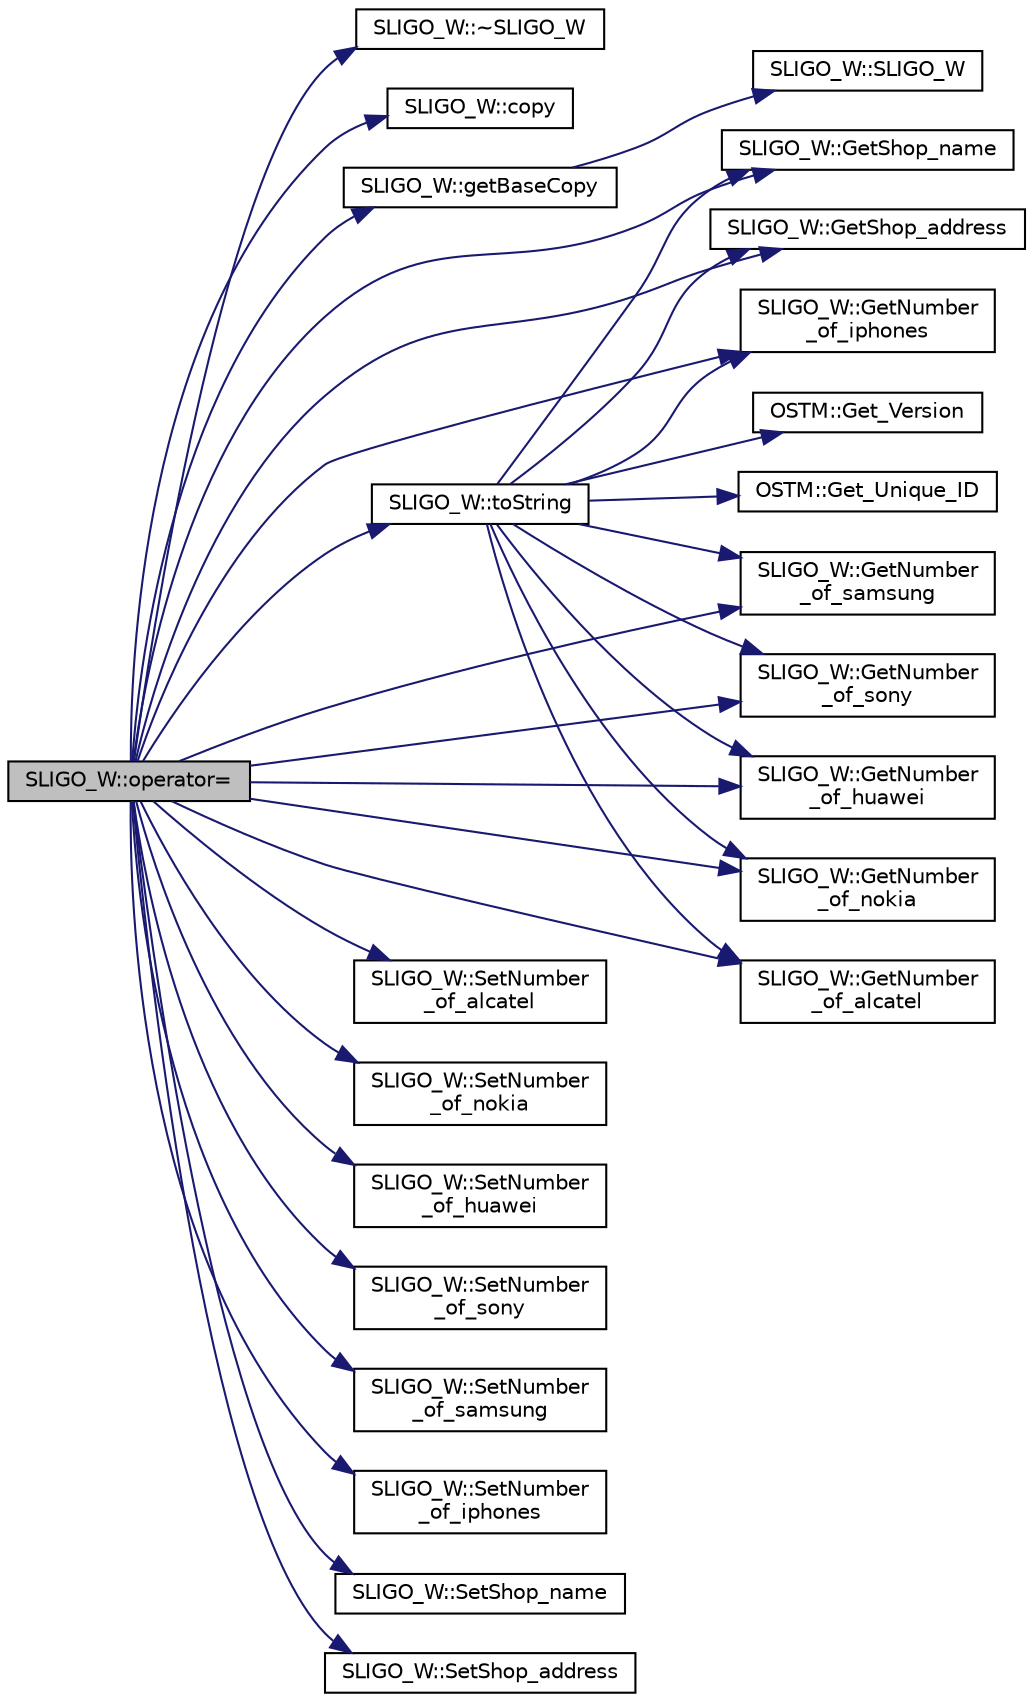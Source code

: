 digraph "SLIGO_W::operator="
{
  edge [fontname="Helvetica",fontsize="10",labelfontname="Helvetica",labelfontsize="10"];
  node [fontname="Helvetica",fontsize="10",shape=record];
  rankdir="LR";
  Node1 [label="SLIGO_W::operator=",height=0.2,width=0.4,color="black", fillcolor="grey75", style="filled", fontcolor="black"];
  Node1 -> Node2 [color="midnightblue",fontsize="10",style="solid"];
  Node2 [label="SLIGO_W::~SLIGO_W",height=0.2,width=0.4,color="black", fillcolor="white", style="filled",URL="$class_s_l_i_g_o___w.html#aa6cc833af07309dee5eb2493cddf443c"];
  Node1 -> Node3 [color="midnightblue",fontsize="10",style="solid"];
  Node3 [label="SLIGO_W::copy",height=0.2,width=0.4,color="black", fillcolor="white", style="filled",URL="$class_s_l_i_g_o___w.html#acd5ae7347e6ca94c52eb013e07a66116",tooltip="copy function, make deep copy of the object/pointer "];
  Node1 -> Node4 [color="midnightblue",fontsize="10",style="solid"];
  Node4 [label="SLIGO_W::getBaseCopy",height=0.2,width=0.4,color="black", fillcolor="white", style="filled",URL="$class_s_l_i_g_o___w.html#a37ead49afd27bfe7e404d1d7626f09fe",tooltip="getBaseCopy function, make deep copy of the object/pointer and Return a new BANK* type object ..."];
  Node4 -> Node5 [color="midnightblue",fontsize="10",style="solid"];
  Node5 [label="SLIGO_W::SLIGO_W",height=0.2,width=0.4,color="black", fillcolor="white", style="filled",URL="$class_s_l_i_g_o___w.html#a9b669809dc7cf8d9982181ac7997b0da"];
  Node1 -> Node6 [color="midnightblue",fontsize="10",style="solid"];
  Node6 [label="SLIGO_W::toString",height=0.2,width=0.4,color="black", fillcolor="white", style="filled",URL="$class_s_l_i_g_o___w.html#a8f49deaa85f48ff29dd8cdeb7c9dda56",tooltip="_cast, is use to cast bak the std::shared_ptr<OSTM> to the required type "];
  Node6 -> Node7 [color="midnightblue",fontsize="10",style="solid"];
  Node7 [label="SLIGO_W::GetShop_name",height=0.2,width=0.4,color="black", fillcolor="white", style="filled",URL="$class_s_l_i_g_o___w.html#ae788518e30d9d311eb28f37da932367a"];
  Node6 -> Node8 [color="midnightblue",fontsize="10",style="solid"];
  Node8 [label="OSTM::Get_Unique_ID",height=0.2,width=0.4,color="black", fillcolor="white", style="filled",URL="$class_o_s_t_m.html#a5a01a8b98d16b1d1904ecf9356e7b71d",tooltip="getter for unique id "];
  Node6 -> Node9 [color="midnightblue",fontsize="10",style="solid"];
  Node9 [label="SLIGO_W::GetShop_address",height=0.2,width=0.4,color="black", fillcolor="white", style="filled",URL="$class_s_l_i_g_o___w.html#a66a2315d531231e34c5056e9bc917797"];
  Node6 -> Node10 [color="midnightblue",fontsize="10",style="solid"];
  Node10 [label="SLIGO_W::GetNumber\l_of_iphones",height=0.2,width=0.4,color="black", fillcolor="white", style="filled",URL="$class_s_l_i_g_o___w.html#a780b3a690f5cbbf7593ffc6612b3d743"];
  Node6 -> Node11 [color="midnightblue",fontsize="10",style="solid"];
  Node11 [label="SLIGO_W::GetNumber\l_of_samsung",height=0.2,width=0.4,color="black", fillcolor="white", style="filled",URL="$class_s_l_i_g_o___w.html#aa4b6200a00c2a14924b7ff1ae3896b61"];
  Node6 -> Node12 [color="midnightblue",fontsize="10",style="solid"];
  Node12 [label="SLIGO_W::GetNumber\l_of_sony",height=0.2,width=0.4,color="black", fillcolor="white", style="filled",URL="$class_s_l_i_g_o___w.html#a62822c4fb80f739bee61767238a29e14"];
  Node6 -> Node13 [color="midnightblue",fontsize="10",style="solid"];
  Node13 [label="SLIGO_W::GetNumber\l_of_huawei",height=0.2,width=0.4,color="black", fillcolor="white", style="filled",URL="$class_s_l_i_g_o___w.html#a5804f623f4eb290df4f6b3aba59230d6"];
  Node6 -> Node14 [color="midnightblue",fontsize="10",style="solid"];
  Node14 [label="SLIGO_W::GetNumber\l_of_nokia",height=0.2,width=0.4,color="black", fillcolor="white", style="filled",URL="$class_s_l_i_g_o___w.html#a1aa9c9f001b37f3fdcdffae009319298"];
  Node6 -> Node15 [color="midnightblue",fontsize="10",style="solid"];
  Node15 [label="SLIGO_W::GetNumber\l_of_alcatel",height=0.2,width=0.4,color="black", fillcolor="white", style="filled",URL="$class_s_l_i_g_o___w.html#a5afed1018d0629a1e08fc266d05a94d9"];
  Node6 -> Node16 [color="midnightblue",fontsize="10",style="solid"];
  Node16 [label="OSTM::Get_Version",height=0.2,width=0.4,color="black", fillcolor="white", style="filled",URL="$class_o_s_t_m.html#a1f1db9d482f22c8e7caa17dfb340626b",tooltip="getter for version number "];
  Node1 -> Node17 [color="midnightblue",fontsize="10",style="solid"];
  Node17 [label="SLIGO_W::SetNumber\l_of_alcatel",height=0.2,width=0.4,color="black", fillcolor="white", style="filled",URL="$class_s_l_i_g_o___w.html#abbd14fe78b2f5881020630842194aa5b"];
  Node1 -> Node15 [color="midnightblue",fontsize="10",style="solid"];
  Node1 -> Node18 [color="midnightblue",fontsize="10",style="solid"];
  Node18 [label="SLIGO_W::SetNumber\l_of_nokia",height=0.2,width=0.4,color="black", fillcolor="white", style="filled",URL="$class_s_l_i_g_o___w.html#a2b748e4d815e0f2bdb8fb1b0e85b2636"];
  Node1 -> Node14 [color="midnightblue",fontsize="10",style="solid"];
  Node1 -> Node19 [color="midnightblue",fontsize="10",style="solid"];
  Node19 [label="SLIGO_W::SetNumber\l_of_huawei",height=0.2,width=0.4,color="black", fillcolor="white", style="filled",URL="$class_s_l_i_g_o___w.html#a3f770536e7ae43cba203b36b452bca76"];
  Node1 -> Node13 [color="midnightblue",fontsize="10",style="solid"];
  Node1 -> Node20 [color="midnightblue",fontsize="10",style="solid"];
  Node20 [label="SLIGO_W::SetNumber\l_of_sony",height=0.2,width=0.4,color="black", fillcolor="white", style="filled",URL="$class_s_l_i_g_o___w.html#abbfe7001333b8c0b57a22f09ec4c3c1d"];
  Node1 -> Node12 [color="midnightblue",fontsize="10",style="solid"];
  Node1 -> Node21 [color="midnightblue",fontsize="10",style="solid"];
  Node21 [label="SLIGO_W::SetNumber\l_of_samsung",height=0.2,width=0.4,color="black", fillcolor="white", style="filled",URL="$class_s_l_i_g_o___w.html#ace5a2d4fae4c84710a648062e60022d2"];
  Node1 -> Node11 [color="midnightblue",fontsize="10",style="solid"];
  Node1 -> Node22 [color="midnightblue",fontsize="10",style="solid"];
  Node22 [label="SLIGO_W::SetNumber\l_of_iphones",height=0.2,width=0.4,color="black", fillcolor="white", style="filled",URL="$class_s_l_i_g_o___w.html#ad2f09386c9305c63a94ab171861eb3a9"];
  Node1 -> Node10 [color="midnightblue",fontsize="10",style="solid"];
  Node1 -> Node23 [color="midnightblue",fontsize="10",style="solid"];
  Node23 [label="SLIGO_W::SetShop_name",height=0.2,width=0.4,color="black", fillcolor="white", style="filled",URL="$class_s_l_i_g_o___w.html#ad2a9668f07e63bed2bb5da576cbb55b7"];
  Node1 -> Node7 [color="midnightblue",fontsize="10",style="solid"];
  Node1 -> Node24 [color="midnightblue",fontsize="10",style="solid"];
  Node24 [label="SLIGO_W::SetShop_address",height=0.2,width=0.4,color="black", fillcolor="white", style="filled",URL="$class_s_l_i_g_o___w.html#af442340c69e1f50622014d459320f003"];
  Node1 -> Node9 [color="midnightblue",fontsize="10",style="solid"];
}
